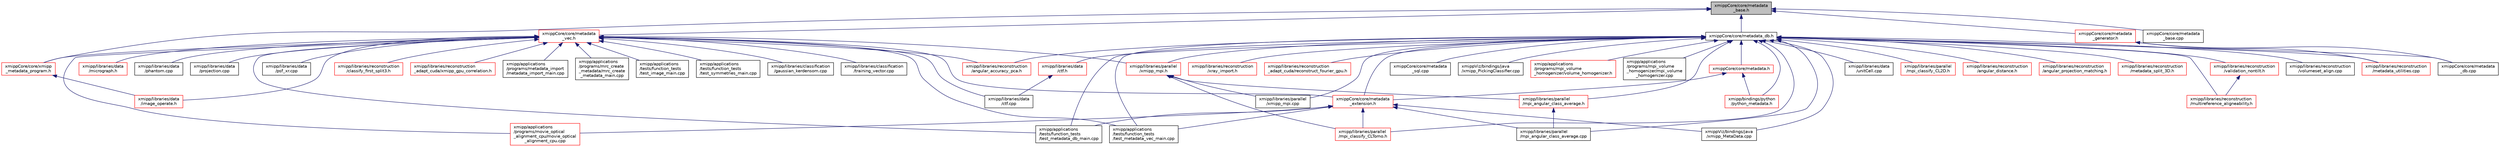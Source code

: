 digraph "xmippCore/core/metadata_base.h"
{
  edge [fontname="Helvetica",fontsize="10",labelfontname="Helvetica",labelfontsize="10"];
  node [fontname="Helvetica",fontsize="10",shape=record];
  Node27 [label="xmippCore/core/metadata\l_base.h",height=0.2,width=0.4,color="black", fillcolor="grey75", style="filled", fontcolor="black"];
  Node27 -> Node28 [dir="back",color="midnightblue",fontsize="10",style="solid",fontname="Helvetica"];
  Node28 [label="xmippCore/core/metadata_db.h",height=0.2,width=0.4,color="black", fillcolor="white", style="filled",URL="$metadata__db_8h.html"];
  Node28 -> Node29 [dir="back",color="midnightblue",fontsize="10",style="solid",fontname="Helvetica"];
  Node29 [label="xmipp/applications\l/programs/mpi_volume\l_homogenizer/volume_homogenizer.h",height=0.2,width=0.4,color="red", fillcolor="white", style="filled",URL="$volume__homogenizer_8h.html"];
  Node28 -> Node31 [dir="back",color="midnightblue",fontsize="10",style="solid",fontname="Helvetica"];
  Node31 [label="xmipp/applications\l/programs/mpi_volume\l_homogenizer/mpi_volume\l_homogenizer.cpp",height=0.2,width=0.4,color="black", fillcolor="white", style="filled",URL="$mpi__volume__homogenizer_8cpp.html"];
  Node28 -> Node34 [dir="back",color="midnightblue",fontsize="10",style="solid",fontname="Helvetica"];
  Node34 [label="xmipp/applications\l/tests/function_tests\l/test_metadata_db_main.cpp",height=0.2,width=0.4,color="black", fillcolor="white", style="filled",URL="$test__metadata__db__main_8cpp.html"];
  Node28 -> Node35 [dir="back",color="midnightblue",fontsize="10",style="solid",fontname="Helvetica"];
  Node35 [label="xmipp/applications\l/tests/function_tests\l/test_metadata_vec_main.cpp",height=0.2,width=0.4,color="black", fillcolor="white", style="filled",URL="$test__metadata__vec__main_8cpp.html"];
  Node28 -> Node36 [dir="back",color="midnightblue",fontsize="10",style="solid",fontname="Helvetica"];
  Node36 [label="xmipp/bindings/python\l/python_metadata.h",height=0.2,width=0.4,color="red", fillcolor="white", style="filled",URL="$python__metadata_8h.html"];
  Node28 -> Node43 [dir="back",color="midnightblue",fontsize="10",style="solid",fontname="Helvetica"];
  Node43 [label="xmipp/libraries/data\l/ctf.h",height=0.2,width=0.4,color="red", fillcolor="white", style="filled",URL="$ctf_8h.html"];
  Node43 -> Node47 [dir="back",color="midnightblue",fontsize="10",style="solid",fontname="Helvetica"];
  Node47 [label="xmipp/libraries/data\l/ctf.cpp",height=0.2,width=0.4,color="black", fillcolor="white", style="filled",URL="$ctf_8cpp.html"];
  Node28 -> Node219 [dir="back",color="midnightblue",fontsize="10",style="solid",fontname="Helvetica"];
  Node219 [label="xmipp/libraries/data\l/unitCell.cpp",height=0.2,width=0.4,color="black", fillcolor="white", style="filled",URL="$unitCell_8cpp.html"];
  Node28 -> Node220 [dir="back",color="midnightblue",fontsize="10",style="solid",fontname="Helvetica"];
  Node220 [label="xmipp/libraries/parallel\l/mpi_angular_class_average.h",height=0.2,width=0.4,color="red", fillcolor="white", style="filled",URL="$mpi__angular__class__average_8h.html"];
  Node220 -> Node222 [dir="back",color="midnightblue",fontsize="10",style="solid",fontname="Helvetica"];
  Node222 [label="xmipp/libraries/parallel\l/mpi_angular_class_average.cpp",height=0.2,width=0.4,color="black", fillcolor="white", style="filled",URL="$mpi__angular__class__average_8cpp.html"];
  Node28 -> Node222 [dir="back",color="midnightblue",fontsize="10",style="solid",fontname="Helvetica"];
  Node28 -> Node223 [dir="back",color="midnightblue",fontsize="10",style="solid",fontname="Helvetica"];
  Node223 [label="xmipp/libraries/parallel\l/mpi_classify_CL2D.h",height=0.2,width=0.4,color="red", fillcolor="white", style="filled",URL="$mpi__classify__CL2D_8h.html"];
  Node28 -> Node226 [dir="back",color="midnightblue",fontsize="10",style="solid",fontname="Helvetica"];
  Node226 [label="xmipp/libraries/parallel\l/xmipp_mpi.h",height=0.2,width=0.4,color="red", fillcolor="white", style="filled",URL="$xmipp__mpi_8h.html"];
  Node226 -> Node220 [dir="back",color="midnightblue",fontsize="10",style="solid",fontname="Helvetica"];
  Node226 -> Node250 [dir="back",color="midnightblue",fontsize="10",style="solid",fontname="Helvetica"];
  Node250 [label="xmipp/libraries/parallel\l/mpi_classify_CLTomo.h",height=0.2,width=0.4,color="red", fillcolor="white", style="filled",URL="$mpi__classify__CLTomo_8h.html"];
  Node226 -> Node292 [dir="back",color="midnightblue",fontsize="10",style="solid",fontname="Helvetica"];
  Node292 [label="xmipp/libraries/parallel\l/xmipp_mpi.cpp",height=0.2,width=0.4,color="black", fillcolor="white", style="filled",URL="$xmipp__mpi_8cpp.html"];
  Node28 -> Node250 [dir="back",color="midnightblue",fontsize="10",style="solid",fontname="Helvetica"];
  Node28 -> Node292 [dir="back",color="midnightblue",fontsize="10",style="solid",fontname="Helvetica"];
  Node28 -> Node296 [dir="back",color="midnightblue",fontsize="10",style="solid",fontname="Helvetica"];
  Node296 [label="xmipp/libraries/reconstruction\l/angular_accuracy_pca.h",height=0.2,width=0.4,color="red", fillcolor="white", style="filled",URL="$angular__accuracy__pca_8h.html"];
  Node28 -> Node299 [dir="back",color="midnightblue",fontsize="10",style="solid",fontname="Helvetica"];
  Node299 [label="xmipp/libraries/reconstruction\l/angular_distance.h",height=0.2,width=0.4,color="red", fillcolor="white", style="filled",URL="$angular__distance_8h.html"];
  Node28 -> Node305 [dir="back",color="midnightblue",fontsize="10",style="solid",fontname="Helvetica"];
  Node305 [label="xmipp/libraries/reconstruction\l/angular_projection_matching.h",height=0.2,width=0.4,color="red", fillcolor="white", style="filled",URL="$angular__projection__matching_8h.html"];
  Node28 -> Node307 [dir="back",color="midnightblue",fontsize="10",style="solid",fontname="Helvetica"];
  Node307 [label="xmipp/libraries/reconstruction\l/metadata_split_3D.h",height=0.2,width=0.4,color="red", fillcolor="white", style="filled",URL="$metadata__split__3D_8h.html"];
  Node28 -> Node310 [dir="back",color="midnightblue",fontsize="10",style="solid",fontname="Helvetica"];
  Node310 [label="xmipp/libraries/reconstruction\l/metadata_utilities.cpp",height=0.2,width=0.4,color="red", fillcolor="white", style="filled",URL="$metadata__utilities_8cpp.html"];
  Node28 -> Node312 [dir="back",color="midnightblue",fontsize="10",style="solid",fontname="Helvetica"];
  Node312 [label="xmipp/libraries/reconstruction\l/validation_nontilt.h",height=0.2,width=0.4,color="red", fillcolor="white", style="filled",URL="$validation__nontilt_8h.html"];
  Node312 -> Node314 [dir="back",color="midnightblue",fontsize="10",style="solid",fontname="Helvetica"];
  Node314 [label="xmipp/libraries/reconstruction\l/multireference_aligneability.h",height=0.2,width=0.4,color="red", fillcolor="white", style="filled",URL="$multireference__aligneability_8h.html"];
  Node28 -> Node314 [dir="back",color="midnightblue",fontsize="10",style="solid",fontname="Helvetica"];
  Node28 -> Node317 [dir="back",color="midnightblue",fontsize="10",style="solid",fontname="Helvetica"];
  Node317 [label="xmipp/libraries/reconstruction\l/volumeset_align.cpp",height=0.2,width=0.4,color="black", fillcolor="white", style="filled",URL="$volumeset__align_8cpp.html"];
  Node28 -> Node318 [dir="back",color="midnightblue",fontsize="10",style="solid",fontname="Helvetica"];
  Node318 [label="xmipp/libraries/reconstruction\l/xray_import.h",height=0.2,width=0.4,color="red", fillcolor="white", style="filled",URL="$xray__import_8h.html"];
  Node28 -> Node321 [dir="back",color="midnightblue",fontsize="10",style="solid",fontname="Helvetica"];
  Node321 [label="xmipp/libraries/reconstruction\l_adapt_cuda/reconstruct_fourier_gpu.h",height=0.2,width=0.4,color="red", fillcolor="white", style="filled",URL="$reconstruct__fourier__gpu_8h.html"];
  Node28 -> Node323 [dir="back",color="midnightblue",fontsize="10",style="solid",fontname="Helvetica"];
  Node323 [label="xmippCore/core/metadata.h",height=0.2,width=0.4,color="red", fillcolor="white", style="filled",URL="$metadata_8h.html"];
  Node323 -> Node36 [dir="back",color="midnightblue",fontsize="10",style="solid",fontname="Helvetica"];
  Node323 -> Node648 [dir="back",color="midnightblue",fontsize="10",style="solid",fontname="Helvetica"];
  Node648 [label="xmippCore/core/metadata\l_extension.h",height=0.2,width=0.4,color="red", fillcolor="white", style="filled",URL="$metadata__extension_8h.html"];
  Node648 -> Node378 [dir="back",color="midnightblue",fontsize="10",style="solid",fontname="Helvetica"];
  Node378 [label="xmipp/applications\l/programs/movie_optical\l_alignment_cpu/movie_optical\l_alignment_cpu.cpp",height=0.2,width=0.4,color="red", fillcolor="white", style="filled",URL="$movie__optical__alignment__cpu_8cpp.html"];
  Node648 -> Node34 [dir="back",color="midnightblue",fontsize="10",style="solid",fontname="Helvetica"];
  Node648 -> Node35 [dir="back",color="midnightblue",fontsize="10",style="solid",fontname="Helvetica"];
  Node648 -> Node222 [dir="back",color="midnightblue",fontsize="10",style="solid",fontname="Helvetica"];
  Node648 -> Node250 [dir="back",color="midnightblue",fontsize="10",style="solid",fontname="Helvetica"];
  Node648 -> Node214 [dir="back",color="midnightblue",fontsize="10",style="solid",fontname="Helvetica"];
  Node214 [label="xmippViz/bindings/java\l/xmipp_MetaData.cpp",height=0.2,width=0.4,color="black", fillcolor="white", style="filled",URL="$bindings_2java_2xmipp__MetaData_8cpp.html"];
  Node28 -> Node648 [dir="back",color="midnightblue",fontsize="10",style="solid",fontname="Helvetica"];
  Node28 -> Node666 [dir="back",color="midnightblue",fontsize="10",style="solid",fontname="Helvetica"];
  Node666 [label="xmippCore/core/metadata\l_db.cpp",height=0.2,width=0.4,color="black", fillcolor="white", style="filled",URL="$metadata__db_8cpp.html"];
  Node28 -> Node720 [dir="back",color="midnightblue",fontsize="10",style="solid",fontname="Helvetica"];
  Node720 [label="xmippCore/core/metadata\l_sql.cpp",height=0.2,width=0.4,color="black", fillcolor="white", style="filled",URL="$metadata__sql_8cpp.html"];
  Node28 -> Node214 [dir="back",color="midnightblue",fontsize="10",style="solid",fontname="Helvetica"];
  Node28 -> Node215 [dir="back",color="midnightblue",fontsize="10",style="solid",fontname="Helvetica"];
  Node215 [label="xmippViz/bindings/java\l/xmipp_PickingClassifier.cpp",height=0.2,width=0.4,color="black", fillcolor="white", style="filled",URL="$xmipp__PickingClassifier_8cpp.html"];
  Node27 -> Node721 [dir="back",color="midnightblue",fontsize="10",style="solid",fontname="Helvetica"];
  Node721 [label="xmippCore/core/metadata\l_vec.h",height=0.2,width=0.4,color="red", fillcolor="white", style="filled",URL="$metadata__vec_8h.html"];
  Node721 -> Node375 [dir="back",color="midnightblue",fontsize="10",style="solid",fontname="Helvetica"];
  Node375 [label="xmipp/libraries/reconstruction\l/classify_first_split3.h",height=0.2,width=0.4,color="red", fillcolor="white", style="filled",URL="$classify__first__split3_8h.html"];
  Node721 -> Node722 [dir="back",color="midnightblue",fontsize="10",style="solid",fontname="Helvetica"];
  Node722 [label="xmipp/libraries/reconstruction\l_adapt_cuda/xmipp_gpu_correlation.h",height=0.2,width=0.4,color="red", fillcolor="white", style="filled",URL="$xmipp__gpu__correlation_8h.html"];
  Node721 -> Node724 [dir="back",color="midnightblue",fontsize="10",style="solid",fontname="Helvetica"];
  Node724 [label="xmipp/applications\l/programs/metadata_import\l/metadata_import_main.cpp",height=0.2,width=0.4,color="black", fillcolor="white", style="filled",URL="$metadata__import__main_8cpp.html"];
  Node721 -> Node378 [dir="back",color="midnightblue",fontsize="10",style="solid",fontname="Helvetica"];
  Node721 -> Node380 [dir="back",color="midnightblue",fontsize="10",style="solid",fontname="Helvetica"];
  Node380 [label="xmipp/applications\l/programs/mrc_create\l_metadata/mrc_create\l_metadata_main.cpp",height=0.2,width=0.4,color="black", fillcolor="white", style="filled",URL="$mrc__create__metadata__main_8cpp.html"];
  Node721 -> Node390 [dir="back",color="midnightblue",fontsize="10",style="solid",fontname="Helvetica"];
  Node390 [label="xmipp/applications\l/tests/function_tests\l/test_image_main.cpp",height=0.2,width=0.4,color="black", fillcolor="white", style="filled",URL="$test__image__main_8cpp.html"];
  Node721 -> Node34 [dir="back",color="midnightblue",fontsize="10",style="solid",fontname="Helvetica"];
  Node721 -> Node35 [dir="back",color="midnightblue",fontsize="10",style="solid",fontname="Helvetica"];
  Node721 -> Node702 [dir="back",color="midnightblue",fontsize="10",style="solid",fontname="Helvetica"];
  Node702 [label="xmipp/applications\l/tests/function_tests\l/test_symmetries_main.cpp",height=0.2,width=0.4,color="black", fillcolor="white", style="filled",URL="$test__symmetries__main_8cpp.html"];
  Node721 -> Node725 [dir="back",color="midnightblue",fontsize="10",style="solid",fontname="Helvetica"];
  Node725 [label="xmipp/libraries/classification\l/gaussian_kerdensom.cpp",height=0.2,width=0.4,color="black", fillcolor="white", style="filled",URL="$gaussian__kerdensom_8cpp.html"];
  Node721 -> Node726 [dir="back",color="midnightblue",fontsize="10",style="solid",fontname="Helvetica"];
  Node726 [label="xmipp/libraries/classification\l/training_vector.cpp",height=0.2,width=0.4,color="black", fillcolor="white", style="filled",URL="$training__vector_8cpp.html"];
  Node721 -> Node47 [dir="back",color="midnightblue",fontsize="10",style="solid",fontname="Helvetica"];
  Node721 -> Node557 [dir="back",color="midnightblue",fontsize="10",style="solid",fontname="Helvetica"];
  Node557 [label="xmipp/libraries/data\l/image_operate.h",height=0.2,width=0.4,color="red", fillcolor="white", style="filled",URL="$image__operate_8h.html"];
  Node721 -> Node503 [dir="back",color="midnightblue",fontsize="10",style="solid",fontname="Helvetica"];
  Node503 [label="xmipp/libraries/data\l/micrograph.h",height=0.2,width=0.4,color="red", fillcolor="white", style="filled",URL="$micrograph_8h.html"];
  Node721 -> Node472 [dir="back",color="midnightblue",fontsize="10",style="solid",fontname="Helvetica"];
  Node472 [label="xmipp/libraries/data\l/phantom.cpp",height=0.2,width=0.4,color="black", fillcolor="white", style="filled",URL="$phantom_8cpp.html"];
  Node721 -> Node412 [dir="back",color="midnightblue",fontsize="10",style="solid",fontname="Helvetica"];
  Node412 [label="xmipp/libraries/data\l/projection.cpp",height=0.2,width=0.4,color="black", fillcolor="white", style="filled",URL="$projection_8cpp.html"];
  Node721 -> Node562 [dir="back",color="midnightblue",fontsize="10",style="solid",fontname="Helvetica"];
  Node562 [label="xmipp/libraries/data\l/psf_xr.cpp",height=0.2,width=0.4,color="black", fillcolor="white", style="filled",URL="$psf__xr_8cpp.html"];
  Node721 -> Node226 [dir="back",color="midnightblue",fontsize="10",style="solid",fontname="Helvetica"];
  Node721 -> Node296 [dir="back",color="midnightblue",fontsize="10",style="solid",fontname="Helvetica"];
  Node721 -> Node648 [dir="back",color="midnightblue",fontsize="10",style="solid",fontname="Helvetica"];
  Node721 -> Node755 [dir="back",color="midnightblue",fontsize="10",style="solid",fontname="Helvetica"];
  Node755 [label="xmippCore/core/xmipp\l_metadata_program.h",height=0.2,width=0.4,color="red", fillcolor="white", style="filled",URL="$xmipp__metadata__program_8h.html"];
  Node755 -> Node557 [dir="back",color="midnightblue",fontsize="10",style="solid",fontname="Helvetica"];
  Node27 -> Node665 [dir="back",color="midnightblue",fontsize="10",style="solid",fontname="Helvetica"];
  Node665 [label="xmippCore/core/metadata\l_base.cpp",height=0.2,width=0.4,color="black", fillcolor="white", style="filled",URL="$metadata__base_8cpp.html"];
  Node27 -> Node769 [dir="back",color="midnightblue",fontsize="10",style="solid",fontname="Helvetica"];
  Node769 [label="xmippCore/core/metadata\l_generator.h",height=0.2,width=0.4,color="red", fillcolor="white", style="filled",URL="$metadata__generator_8h.html"];
  Node769 -> Node310 [dir="back",color="midnightblue",fontsize="10",style="solid",fontname="Helvetica"];
  Node769 -> Node666 [dir="back",color="midnightblue",fontsize="10",style="solid",fontname="Helvetica"];
  Node27 -> Node755 [dir="back",color="midnightblue",fontsize="10",style="solid",fontname="Helvetica"];
}
